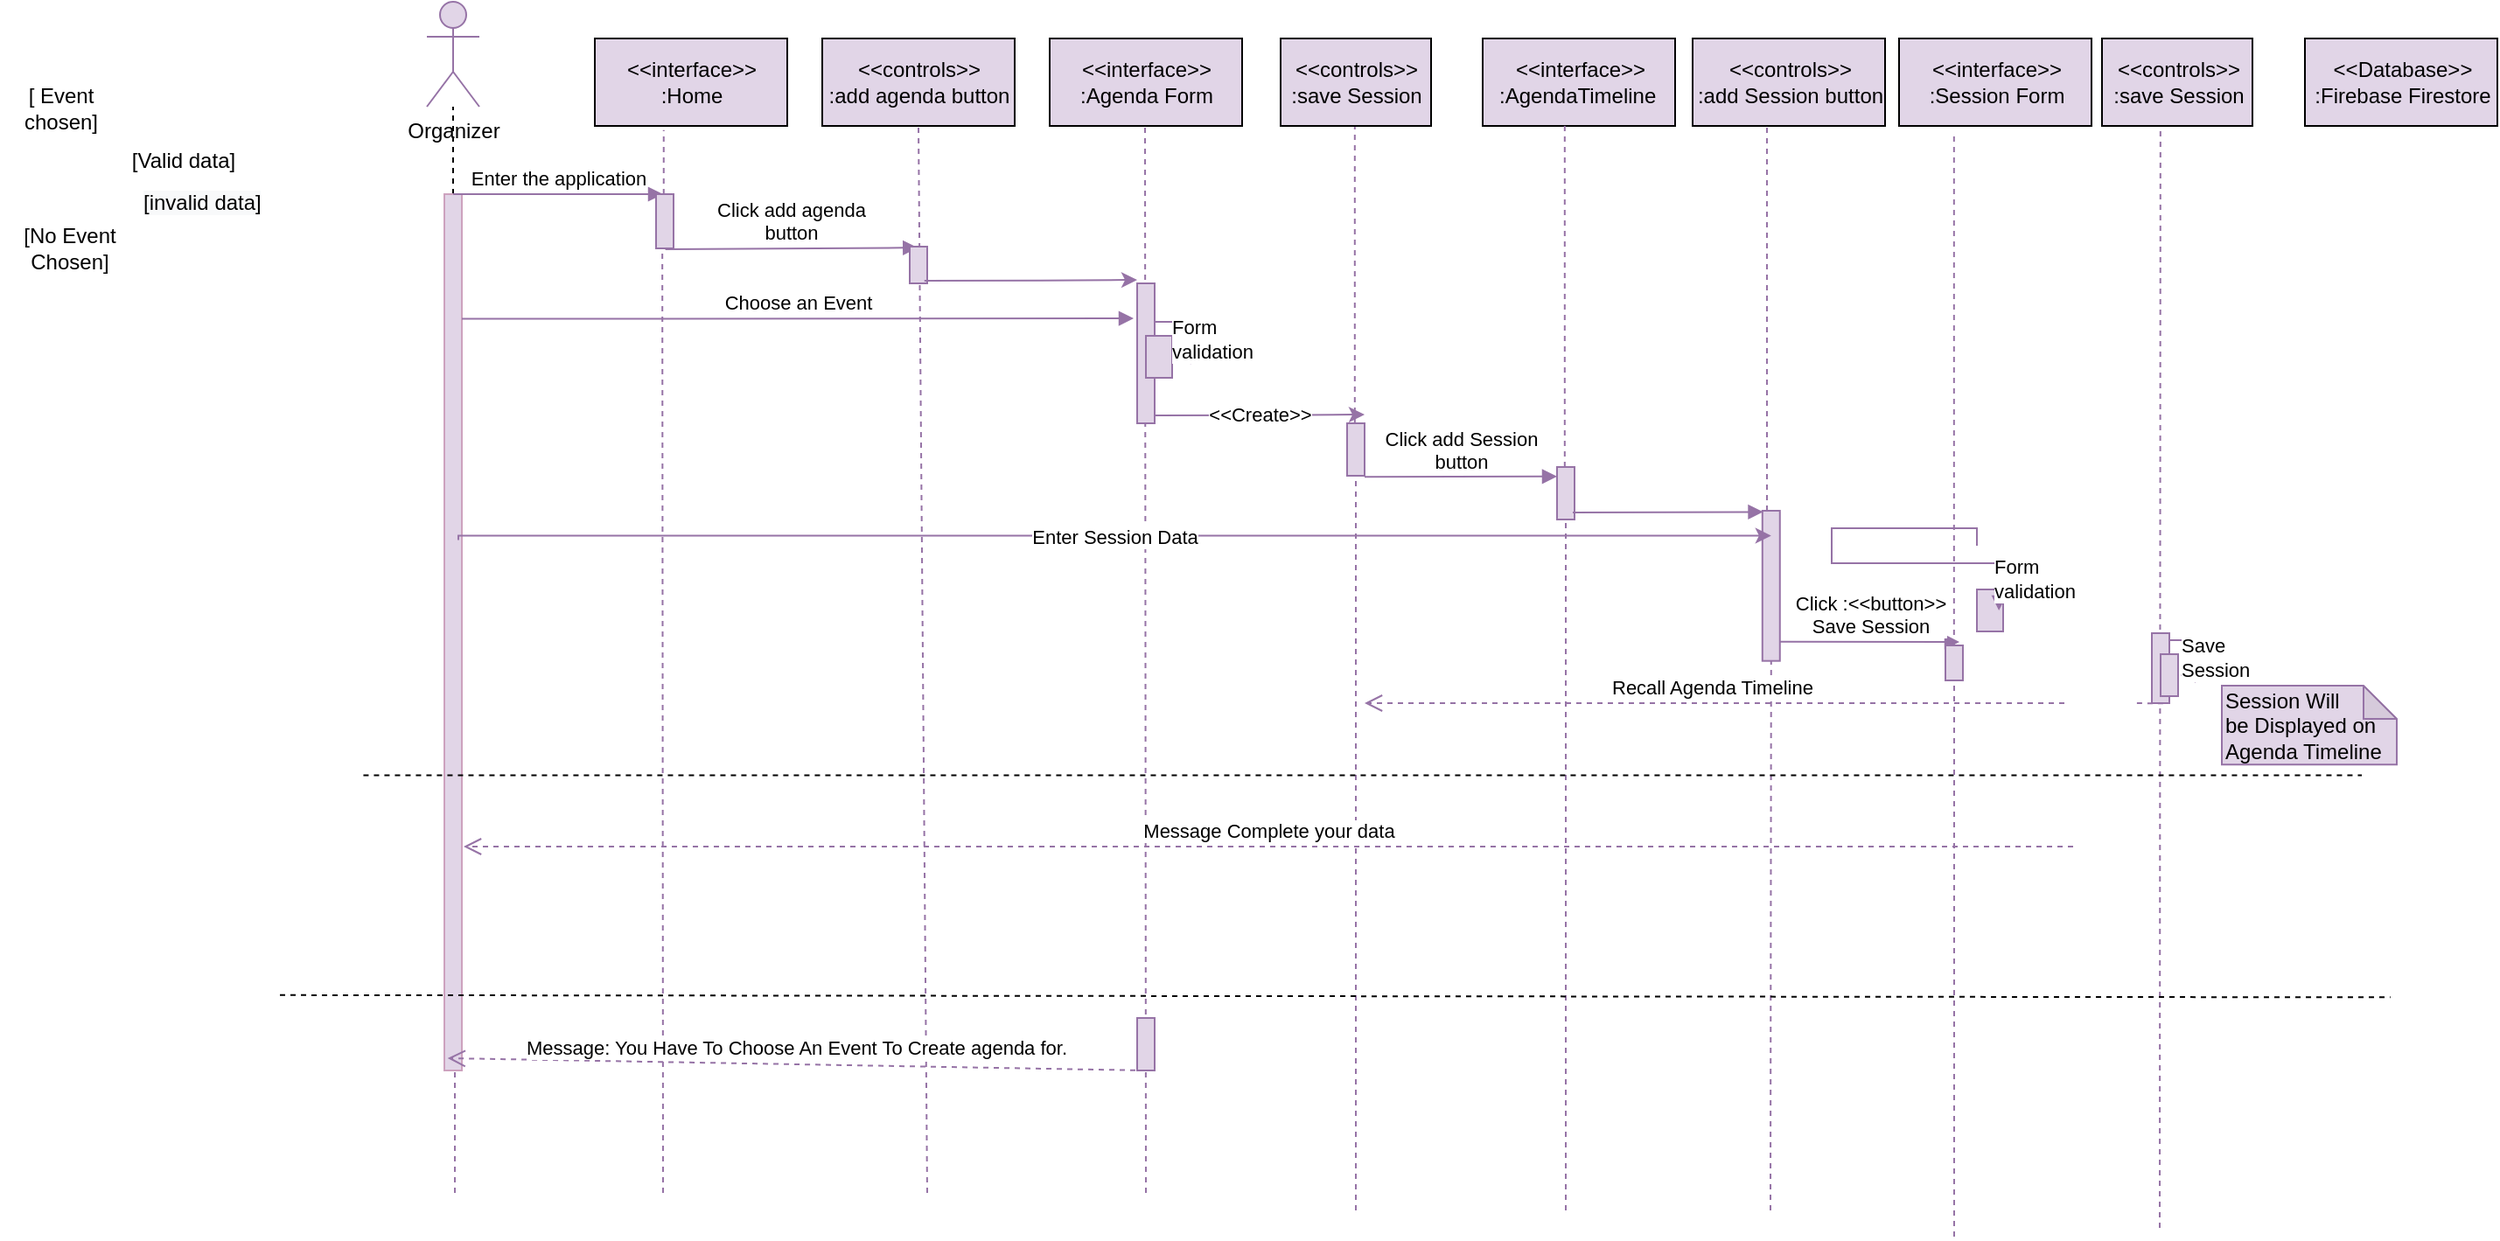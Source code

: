 <mxfile version="13.9.9" type="device" pages="3"><diagram id="fIl-kZw7CDAowUsV4ILI" name="Page-1"><mxGraphModel dx="1947" dy="746" grid="1" gridSize="10" guides="1" tooltips="1" connect="1" arrows="1" fold="1" page="1" pageScale="1" pageWidth="850" pageHeight="1100" math="0" shadow="0"><root><mxCell id="0"/><mxCell id="1" parent="0"/><mxCell id="iIJR8PUkI8zmzwTaTOz8-53" value="[ Event chosen]" style="text;html=1;strokeColor=none;fillColor=none;align=center;verticalAlign=middle;whiteSpace=wrap;rounded=0;" parent="1" vertex="1"><mxGeometry x="-180" y="70" width="70" height="20" as="geometry"/></mxCell><mxCell id="iIJR8PUkI8zmzwTaTOz8-55" value="[No Event Chosen]" style="text;html=1;strokeColor=none;fillColor=none;align=center;verticalAlign=middle;whiteSpace=wrap;rounded=0;" parent="1" vertex="1"><mxGeometry x="-180" y="150" width="80" height="20" as="geometry"/></mxCell><mxCell id="IAzbPzDjzKPY6IzWPlIw-1" value="Organizer" style="shape=umlActor;verticalLabelPosition=bottom;verticalAlign=top;html=1;fillColor=#e1d5e7;strokeColor=#9673a6;" parent="1" vertex="1"><mxGeometry x="64" y="19" width="30" height="60" as="geometry"/></mxCell><mxCell id="IAzbPzDjzKPY6IzWPlIw-2" value="&amp;lt;&amp;lt;interface&amp;gt;&amp;gt;&lt;br&gt;:Home" style="html=1;fillColor=#e1d5e7;" parent="1" vertex="1"><mxGeometry x="160" y="40" width="110" height="50" as="geometry"/></mxCell><mxCell id="IAzbPzDjzKPY6IzWPlIw-3" value="&amp;lt;&amp;lt;controls&amp;gt;&amp;gt;&lt;br&gt;:add agenda button" style="html=1;fillColor=#e1d5e7;" parent="1" vertex="1"><mxGeometry x="290" y="40" width="110" height="50" as="geometry"/></mxCell><mxCell id="IAzbPzDjzKPY6IzWPlIw-4" value="&amp;lt;&amp;lt;interface&amp;gt;&amp;gt;&lt;br&gt;:Agenda Form" style="html=1;fillColor=#e1d5e7;" parent="1" vertex="1"><mxGeometry x="420" y="40" width="110" height="50" as="geometry"/></mxCell><mxCell id="IAzbPzDjzKPY6IzWPlIw-13" value="" style="endArrow=none;dashed=1;html=1;" parent="1" source="IAzbPzDjzKPY6IzWPlIw-20" target="IAzbPzDjzKPY6IzWPlIw-1" edge="1"><mxGeometry x="-50" width="50" height="50" as="geometry"><mxPoint x="80" y="550" as="sourcePoint"/><mxPoint x="470" y="280" as="targetPoint"/></mxGeometry></mxCell><mxCell id="IAzbPzDjzKPY6IzWPlIw-14" value="" style="endArrow=none;dashed=1;html=1;entryX=0.358;entryY=1.047;entryDx=0;entryDy=0;entryPerimeter=0;fillColor=#e1d5e7;strokeColor=#9673a6;" parent="1" source="IAzbPzDjzKPY6IzWPlIw-26" target="IAzbPzDjzKPY6IzWPlIw-2" edge="1"><mxGeometry x="-50" width="50" height="50" as="geometry"><mxPoint x="199" y="560" as="sourcePoint"/><mxPoint x="270" y="300" as="targetPoint"/></mxGeometry></mxCell><mxCell id="IAzbPzDjzKPY6IzWPlIw-15" value="" style="endArrow=none;dashed=1;html=1;entryX=0.5;entryY=1;entryDx=0;entryDy=0;fillColor=#e1d5e7;strokeColor=#9673a6;" parent="1" target="IAzbPzDjzKPY6IzWPlIw-3" edge="1"><mxGeometry x="-50" width="50" height="50" as="geometry"><mxPoint x="350" y="700" as="sourcePoint"/><mxPoint x="350" y="340" as="targetPoint"/></mxGeometry></mxCell><mxCell id="IAzbPzDjzKPY6IzWPlIw-16" value="" style="endArrow=none;dashed=1;html=1;entryX=0.5;entryY=1;entryDx=0;entryDy=0;fillColor=#e1d5e7;strokeColor=#9673a6;" parent="1" edge="1"><mxGeometry x="-50" width="50" height="50" as="geometry"><mxPoint x="475" y="700" as="sourcePoint"/><mxPoint x="474.5" y="90" as="targetPoint"/></mxGeometry></mxCell><mxCell id="IAzbPzDjzKPY6IzWPlIw-18" value="" style="endArrow=none;dashed=1;html=1;entryX=0.5;entryY=1;entryDx=0;entryDy=0;fillColor=#e1d5e7;strokeColor=#9673a6;" parent="1" edge="1"><mxGeometry x="-50" width="50" height="50" as="geometry"><mxPoint x="1054.5" y="720" as="sourcePoint"/><mxPoint x="1054.92" y="90" as="targetPoint"/></mxGeometry></mxCell><mxCell id="IAzbPzDjzKPY6IzWPlIw-20" value="" style="html=1;points=[];perimeter=orthogonalPerimeter;fillColor=#e1d5e7;strokeColor=#CDA2BE;" parent="1" vertex="1"><mxGeometry x="74" y="129" width="10" height="501" as="geometry"/></mxCell><mxCell id="IAzbPzDjzKPY6IzWPlIw-22" value="" style="endArrow=none;dashed=1;html=1;fillColor=#e1d5e7;strokeColor=#9673a6;" parent="1" target="IAzbPzDjzKPY6IzWPlIw-20" edge="1"><mxGeometry x="-50" width="50" height="50" as="geometry"><mxPoint x="80" y="700" as="sourcePoint"/><mxPoint x="79.06" y="79" as="targetPoint"/></mxGeometry></mxCell><mxCell id="IAzbPzDjzKPY6IzWPlIw-23" value="Enter the application" style="html=1;verticalAlign=bottom;endArrow=block;fillColor=#e1d5e7;strokeColor=#9673a6;" parent="1" edge="1"><mxGeometry x="-50" width="80" as="geometry"><mxPoint x="79" y="129" as="sourcePoint"/><mxPoint x="199" y="129" as="targetPoint"/></mxGeometry></mxCell><mxCell id="IAzbPzDjzKPY6IzWPlIw-26" value="" style="html=1;points=[];perimeter=orthogonalPerimeter;fillColor=#e1d5e7;strokeColor=#9673a6;" parent="1" vertex="1"><mxGeometry x="195" y="129" width="10" height="31" as="geometry"/></mxCell><mxCell id="IAzbPzDjzKPY6IzWPlIw-27" value="" style="endArrow=none;dashed=1;html=1;entryX=0.358;entryY=1.047;entryDx=0;entryDy=0;entryPerimeter=0;fillColor=#e1d5e7;strokeColor=#9673a6;" parent="1" target="IAzbPzDjzKPY6IzWPlIw-26" edge="1"><mxGeometry x="-50" width="50" height="50" as="geometry"><mxPoint x="199" y="700" as="sourcePoint"/><mxPoint x="199.38" y="92.35" as="targetPoint"/></mxGeometry></mxCell><mxCell id="IAzbPzDjzKPY6IzWPlIw-28" value="Click add agenda&lt;br&gt;button" style="html=1;verticalAlign=bottom;endArrow=block;exitX=0.531;exitY=1.016;exitDx=0;exitDy=0;exitPerimeter=0;entryX=0.463;entryY=0.03;entryDx=0;entryDy=0;entryPerimeter=0;fillColor=#e1d5e7;strokeColor=#9673a6;" parent="1" source="IAzbPzDjzKPY6IzWPlIw-26" target="IAzbPzDjzKPY6IzWPlIw-29" edge="1"><mxGeometry x="-50" width="80" as="geometry"><mxPoint x="200" y="150" as="sourcePoint"/><mxPoint x="344" y="150" as="targetPoint"/></mxGeometry></mxCell><mxCell id="IAzbPzDjzKPY6IzWPlIw-29" value="" style="html=1;points=[];perimeter=orthogonalPerimeter;fillColor=#e1d5e7;strokeColor=#9673a6;" parent="1" vertex="1"><mxGeometry x="340" y="159" width="10" height="21" as="geometry"/></mxCell><mxCell id="IAzbPzDjzKPY6IzWPlIw-31" value="Choose an Event" style="html=1;verticalAlign=bottom;endArrow=block;exitX=0.967;exitY=0.069;exitDx=0;exitDy=0;exitPerimeter=0;fillColor=#e1d5e7;strokeColor=#9673a6;" parent="1" edge="1"><mxGeometry x="-50" width="80" as="geometry"><mxPoint x="84.0" y="200.3" as="sourcePoint"/><mxPoint x="468" y="200" as="targetPoint"/></mxGeometry></mxCell><mxCell id="IAzbPzDjzKPY6IzWPlIw-32" value="" style="html=1;points=[];perimeter=orthogonalPerimeter;fillColor=#e1d5e7;strokeColor=#9673a6;" parent="1" vertex="1"><mxGeometry x="470" y="180" width="10" height="80" as="geometry"/></mxCell><mxCell id="IAzbPzDjzKPY6IzWPlIw-33" value="" style="html=1;points=[];perimeter=orthogonalPerimeter;fillColor=#e1d5e7;strokeColor=#9673a6;" parent="1" vertex="1"><mxGeometry x="475" y="210" width="15" height="24" as="geometry"/></mxCell><mxCell id="IAzbPzDjzKPY6IzWPlIw-34" value="Form&lt;br&gt;validation&amp;nbsp;" style="edgeStyle=orthogonalEdgeStyle;html=1;align=left;spacingLeft=2;endArrow=block;rounded=0;entryX=1.14;entryY=0.5;entryDx=0;entryDy=0;entryPerimeter=0;fillColor=#e1d5e7;strokeColor=#9673a6;" parent="1" target="IAzbPzDjzKPY6IzWPlIw-33" edge="1"><mxGeometry x="-50" as="geometry"><mxPoint x="480" y="202" as="sourcePoint"/><Array as="points"><mxPoint x="510" y="202"/><mxPoint x="510" y="222"/></Array><mxPoint x="570" y="254" as="targetPoint"/></mxGeometry></mxCell><mxCell id="IAzbPzDjzKPY6IzWPlIw-45" value="&amp;lt;&amp;lt;Database&amp;gt;&amp;gt;&lt;br&gt;:Firebase Firestore" style="html=1;fillColor=#e1d5e7;" parent="1" vertex="1"><mxGeometry x="1137.5" y="40" width="110" height="50" as="geometry"/></mxCell><mxCell id="iIJR8PUkI8zmzwTaTOz8-1" style="edgeStyle=orthogonalEdgeStyle;rounded=0;orthogonalLoop=1;jettySize=auto;html=1;exitX=0.839;exitY=0.926;exitDx=0;exitDy=0;exitPerimeter=0;fillColor=#e1d5e7;strokeColor=#9673a6;" parent="1" source="IAzbPzDjzKPY6IzWPlIw-29" edge="1"><mxGeometry x="-50" as="geometry"><mxPoint x="470" y="178" as="targetPoint"/><Array as="points"><mxPoint x="415" y="178"/><mxPoint x="510" y="178"/></Array></mxGeometry></mxCell><mxCell id="iIJR8PUkI8zmzwTaTOz8-2" value="&amp;lt;&amp;lt;interface&amp;gt;&amp;gt;&lt;br&gt;:Session Form" style="html=1;fillColor=#e1d5e7;" parent="1" vertex="1"><mxGeometry x="905.5" y="40" width="110" height="50" as="geometry"/></mxCell><mxCell id="iIJR8PUkI8zmzwTaTOz8-3" value="&amp;lt;&amp;lt;interface&amp;gt;&amp;gt;&lt;br&gt;:AgendaTimeline&amp;nbsp;" style="html=1;fillColor=#e1d5e7;" parent="1" vertex="1"><mxGeometry x="667.5" y="40" width="110" height="50" as="geometry"/></mxCell><mxCell id="iIJR8PUkI8zmzwTaTOz8-4" value="&amp;lt;&amp;lt;controls&amp;gt;&amp;gt;&lt;br&gt;:add Session button" style="html=1;fillColor=#e1d5e7;" parent="1" vertex="1"><mxGeometry x="787.5" y="40" width="110" height="50" as="geometry"/></mxCell><mxCell id="iIJR8PUkI8zmzwTaTOz8-6" value="" style="endArrow=none;dashed=1;html=1;entryX=0.5;entryY=1;entryDx=0;entryDy=0;fillColor=#e1d5e7;strokeColor=#9673a6;" parent="1" source="iIJR8PUkI8zmzwTaTOz8-7" edge="1"><mxGeometry x="-50" width="50" height="50" as="geometry"><mxPoint x="594.41" y="560" as="sourcePoint"/><mxPoint x="594.41" y="90" as="targetPoint"/></mxGeometry></mxCell><mxCell id="iIJR8PUkI8zmzwTaTOz8-7" value="" style="html=1;points=[];perimeter=orthogonalPerimeter;fillColor=#e1d5e7;strokeColor=#9673a6;" parent="1" vertex="1"><mxGeometry x="590" y="260" width="10" height="30" as="geometry"/></mxCell><mxCell id="iIJR8PUkI8zmzwTaTOz8-8" value="" style="endArrow=none;dashed=1;html=1;entryX=0.5;entryY=1;entryDx=0;entryDy=0;fillColor=#e1d5e7;strokeColor=#9673a6;" parent="1" target="iIJR8PUkI8zmzwTaTOz8-7" edge="1"><mxGeometry x="-50" width="50" height="50" as="geometry"><mxPoint x="595" y="710" as="sourcePoint"/><mxPoint x="594.41" y="90.0" as="targetPoint"/></mxGeometry></mxCell><mxCell id="iIJR8PUkI8zmzwTaTOz8-5" value="&amp;lt;&amp;lt;Create&amp;gt;&amp;gt;" style="edgeStyle=orthogonalEdgeStyle;rounded=0;orthogonalLoop=1;jettySize=auto;html=1;exitX=0.839;exitY=0.926;exitDx=0;exitDy=0;exitPerimeter=0;fillColor=#e1d5e7;strokeColor=#9673a6;" parent="1" edge="1"><mxGeometry x="-50" as="geometry"><mxPoint x="600" y="255" as="targetPoint"/><mxPoint x="480.0" y="255.446" as="sourcePoint"/><Array as="points"><mxPoint x="546.61" y="255"/><mxPoint x="641.61" y="255"/></Array></mxGeometry></mxCell><mxCell id="iIJR8PUkI8zmzwTaTOz8-9" value="" style="endArrow=none;dashed=1;html=1;entryX=0.5;entryY=1;entryDx=0;entryDy=0;fillColor=#e1d5e7;strokeColor=#9673a6;" parent="1" source="iIJR8PUkI8zmzwTaTOz8-11" edge="1"><mxGeometry x="-50" width="50" height="50" as="geometry"><mxPoint x="714.41" y="560" as="sourcePoint"/><mxPoint x="714.41" y="90" as="targetPoint"/></mxGeometry></mxCell><mxCell id="iIJR8PUkI8zmzwTaTOz8-10" value="Click add Session&lt;br&gt;button" style="html=1;verticalAlign=bottom;endArrow=block;fillColor=#e1d5e7;strokeColor=#9673a6;" parent="1" edge="1"><mxGeometry x="-50" width="80" as="geometry"><mxPoint x="600" y="290.58" as="sourcePoint"/><mxPoint x="710" y="290.42" as="targetPoint"/><mxPoint as="offset"/></mxGeometry></mxCell><mxCell id="iIJR8PUkI8zmzwTaTOz8-11" value="" style="html=1;points=[];perimeter=orthogonalPerimeter;fillColor=#e1d5e7;strokeColor=#9673a6;" parent="1" vertex="1"><mxGeometry x="710" y="285" width="10" height="30" as="geometry"/></mxCell><mxCell id="iIJR8PUkI8zmzwTaTOz8-12" value="" style="endArrow=none;dashed=1;html=1;entryX=0.5;entryY=1;entryDx=0;entryDy=0;fillColor=#e1d5e7;strokeColor=#9673a6;" parent="1" target="iIJR8PUkI8zmzwTaTOz8-11" edge="1"><mxGeometry x="-50" width="50" height="50" as="geometry"><mxPoint x="715" y="710" as="sourcePoint"/><mxPoint x="714.41" y="90" as="targetPoint"/></mxGeometry></mxCell><mxCell id="iIJR8PUkI8zmzwTaTOz8-13" value="" style="endArrow=none;dashed=1;html=1;entryX=0.5;entryY=1;entryDx=0;entryDy=0;fillColor=#e1d5e7;strokeColor=#9673a6;" parent="1" source="iIJR8PUkI8zmzwTaTOz8-15" edge="1"><mxGeometry x="-50" width="50" height="50" as="geometry"><mxPoint x="830" y="560" as="sourcePoint"/><mxPoint x="830" y="90" as="targetPoint"/></mxGeometry></mxCell><mxCell id="iIJR8PUkI8zmzwTaTOz8-15" value="" style="html=1;points=[];perimeter=orthogonalPerimeter;fillColor=#e1d5e7;strokeColor=#9673a6;" parent="1" vertex="1"><mxGeometry x="827.39" y="310" width="10" height="85.84" as="geometry"/></mxCell><mxCell id="iIJR8PUkI8zmzwTaTOz8-17" value="" style="endArrow=none;dashed=1;html=1;entryX=0.5;entryY=1;entryDx=0;entryDy=0;fillColor=#e1d5e7;strokeColor=#9673a6;" parent="1" target="iIJR8PUkI8zmzwTaTOz8-15" edge="1"><mxGeometry x="-50" width="50" height="50" as="geometry"><mxPoint x="832" y="710" as="sourcePoint"/><mxPoint x="830" y="90" as="targetPoint"/></mxGeometry></mxCell><mxCell id="iIJR8PUkI8zmzwTaTOz8-20" value="" style="html=1;points=[];perimeter=orthogonalPerimeter;fillColor=#e1d5e7;strokeColor=#9673a6;" parent="1" vertex="1"><mxGeometry x="950" y="355.0" width="15" height="24" as="geometry"/></mxCell><mxCell id="iIJR8PUkI8zmzwTaTOz8-21" value="Form&lt;br&gt;validation&amp;nbsp;" style="edgeStyle=orthogonalEdgeStyle;html=1;align=left;spacingLeft=2;endArrow=block;rounded=0;entryX=0.839;entryY=0.502;entryDx=0;entryDy=0;entryPerimeter=0;fillColor=#e1d5e7;strokeColor=#9673a6;" parent="1" target="iIJR8PUkI8zmzwTaTOz8-20" edge="1"><mxGeometry x="-50" as="geometry"><mxPoint x="950" y="330" as="sourcePoint"/><Array as="points"><mxPoint x="867" y="320"/><mxPoint x="867" y="340"/></Array><mxPoint x="927.39" y="371.84" as="targetPoint"/></mxGeometry></mxCell><mxCell id="iIJR8PUkI8zmzwTaTOz8-25" value="Click :&amp;lt;&amp;lt;button&amp;gt;&amp;gt;&lt;br&gt;Save Session" style="html=1;verticalAlign=bottom;endArrow=block;fillColor=#e1d5e7;strokeColor=#9673a6;" parent="1" edge="1"><mxGeometry x="-50" width="80" as="geometry"><mxPoint x="837.39" y="384.91" as="sourcePoint"/><mxPoint x="940" y="385" as="targetPoint"/><mxPoint as="offset"/></mxGeometry></mxCell><mxCell id="iIJR8PUkI8zmzwTaTOz8-26" value="" style="html=1;points=[];perimeter=orthogonalPerimeter;fillColor=#e1d5e7;strokeColor=#9673a6;" parent="1" vertex="1"><mxGeometry x="1050" y="380" width="10" height="40" as="geometry"/></mxCell><mxCell id="iIJR8PUkI8zmzwTaTOz8-27" value="" style="html=1;points=[];perimeter=orthogonalPerimeter;fillColor=#e1d5e7;strokeColor=#9673a6;" parent="1" vertex="1"><mxGeometry x="1055" y="392.01" width="10" height="24" as="geometry"/></mxCell><mxCell id="iIJR8PUkI8zmzwTaTOz8-28" value="Save&lt;br&gt;Session" style="edgeStyle=orthogonalEdgeStyle;html=1;align=left;spacingLeft=2;endArrow=block;rounded=0;entryX=1.14;entryY=0.5;entryDx=0;entryDy=0;entryPerimeter=0;fillColor=#e1d5e7;strokeColor=#9673a6;" parent="1" target="iIJR8PUkI8zmzwTaTOz8-27" edge="1"><mxGeometry x="-50" as="geometry"><mxPoint x="1060" y="384.01" as="sourcePoint"/><Array as="points"><mxPoint x="1090" y="384.01"/><mxPoint x="1090" y="404.01"/></Array><mxPoint x="1150" y="436.01" as="targetPoint"/></mxGeometry></mxCell><mxCell id="iIJR8PUkI8zmzwTaTOz8-29" value="Recall Agenda Timeline&amp;nbsp;" style="html=1;verticalAlign=bottom;endArrow=open;dashed=1;endSize=8;fillColor=#e1d5e7;strokeColor=#9673a6;" parent="1" edge="1"><mxGeometry x="-50" as="geometry"><mxPoint x="1000" y="420" as="sourcePoint"/><mxPoint x="600" y="420" as="targetPoint"/></mxGeometry></mxCell><mxCell id="iIJR8PUkI8zmzwTaTOz8-30" value="Session Will &lt;br&gt;be Displayed on&amp;nbsp;&lt;br&gt;Agenda Timeline" style="shape=note;whiteSpace=wrap;html=1;backgroundOutline=1;darkOpacity=0.05;fillColor=#e1d5e7;rounded=1;align=left;strokeColor=#9673a6;size=19;" parent="1" vertex="1"><mxGeometry x="1090" y="410" width="100" height="45.16" as="geometry"/></mxCell><mxCell id="iIJR8PUkI8zmzwTaTOz8-31" value="" style="endArrow=none;dashed=1;html=1;exitX=0.145;exitY=1.173;exitDx=0;exitDy=0;exitPerimeter=0;fillColor=#e1d5e7;strokeColor=#9673a6;" parent="1" source="iIJR8PUkI8zmzwTaTOz8-27" edge="1"><mxGeometry x="-50" width="50" height="50" as="geometry"><mxPoint x="910.94" y="571" as="sourcePoint"/><mxPoint x="1040" y="420" as="targetPoint"/></mxGeometry></mxCell><mxCell id="iIJR8PUkI8zmzwTaTOz8-35" value="Message Complete your data" style="html=1;verticalAlign=bottom;endArrow=open;dashed=1;endSize=8;fillColor=#e1d5e7;strokeColor=#9673a6;" parent="1" edge="1"><mxGeometry x="-50" as="geometry"><mxPoint x="1005" y="502" as="sourcePoint"/><mxPoint x="85" y="502" as="targetPoint"/></mxGeometry></mxCell><mxCell id="iIJR8PUkI8zmzwTaTOz8-36" value="" style="endArrow=none;dashed=1;html=1;exitX=-0.002;exitY=0.607;exitDx=0;exitDy=0;exitPerimeter=0;entryX=1;entryY=0.607;entryDx=0;entryDy=0;entryPerimeter=0;" parent="1" edge="1"><mxGeometry x="-50" width="50" height="50" as="geometry"><mxPoint x="27.72" y="461.225" as="sourcePoint"/><mxPoint x="1170.0" y="461.225" as="targetPoint"/></mxGeometry></mxCell><mxCell id="iIJR8PUkI8zmzwTaTOz8-38" value="[Valid data]" style="text;html=1;fillColor=none;align=center;verticalAlign=middle;whiteSpace=wrap;rounded=0;" parent="1" vertex="1"><mxGeometry x="-110" y="100" width="70" height="20" as="geometry"/></mxCell><mxCell id="iIJR8PUkI8zmzwTaTOz8-39" value="&lt;span style=&quot;color: rgb(0 , 0 , 0) ; font-family: &amp;#34;helvetica&amp;#34; ; font-size: 12px ; font-style: normal ; font-weight: 400 ; letter-spacing: normal ; text-align: center ; text-indent: 0px ; text-transform: none ; word-spacing: 0px ; background-color: rgb(248 , 249 , 250) ; display: inline ; float: none&quot;&gt;[invalid data]&lt;/span&gt;" style="text;whiteSpace=wrap;html=1;" parent="1" vertex="1"><mxGeometry x="-100" y="120" width="80" height="30" as="geometry"/></mxCell><mxCell id="iIJR8PUkI8zmzwTaTOz8-48" value="" style="html=1;verticalAlign=bottom;endArrow=block;strokeColor=#9673a6;entryX=0.038;entryY=0.008;entryDx=0;entryDy=0;entryPerimeter=0;fillColor=#e1d5e7;" parent="1" target="iIJR8PUkI8zmzwTaTOz8-15" edge="1"><mxGeometry x="-50" width="80" as="geometry"><mxPoint x="719" y="311" as="sourcePoint"/><mxPoint x="930" y="480" as="targetPoint"/></mxGeometry></mxCell><mxCell id="iIJR8PUkI8zmzwTaTOz8-14" value="Enter Session Data" style="edgeStyle=orthogonalEdgeStyle;rounded=0;orthogonalLoop=1;jettySize=auto;html=1;exitX=0.721;exitY=0.619;exitDx=0;exitDy=0;exitPerimeter=0;fillColor=#e1d5e7;strokeColor=#9673a6;" parent="1" edge="1"><mxGeometry x="-50" as="geometry"><mxPoint x="832.39" y="324.27" as="targetPoint"/><mxPoint x="81.99" y="326.729" as="sourcePoint"/><Array as="points"><mxPoint x="81.78" y="324.27"/></Array></mxGeometry></mxCell><mxCell id="iIJR8PUkI8zmzwTaTOz8-52" value="" style="endArrow=none;dashed=1;html=1;strokeColor=#000000;exitX=0;exitY=0.826;exitDx=0;exitDy=0;exitPerimeter=0;entryX=0.997;entryY=0.829;entryDx=0;entryDy=0;entryPerimeter=0;" parent="1" edge="1"><mxGeometry x="-50" width="50" height="50" as="geometry"><mxPoint x="-20" y="586.92" as="sourcePoint"/><mxPoint x="1186.37" y="588.18" as="targetPoint"/></mxGeometry></mxCell><mxCell id="iIJR8PUkI8zmzwTaTOz8-56" value="" style="html=1;points=[];perimeter=orthogonalPerimeter;fillColor=#e1d5e7;strokeColor=#9673a6;" parent="1" vertex="1"><mxGeometry x="470" y="600" width="10" height="30" as="geometry"/></mxCell><mxCell id="iIJR8PUkI8zmzwTaTOz8-57" value="Message: You Have To Choose An Event To Create agenda for." style="html=1;verticalAlign=bottom;endArrow=open;dashed=1;endSize=8;strokeColor=#9673a6;entryX=0.186;entryY=0.986;entryDx=0;entryDy=0;entryPerimeter=0;fillColor=#e1d5e7;" parent="1" target="IAzbPzDjzKPY6IzWPlIw-20" edge="1"><mxGeometry x="-50" as="geometry"><mxPoint x="475" y="630" as="sourcePoint"/><mxPoint x="395" y="630" as="targetPoint"/></mxGeometry></mxCell><mxCell id="5dlRQ6coY1QbncLY7IgR-1" value="&amp;lt;&amp;lt;controls&amp;gt;&amp;gt;&lt;br&gt;:save Session" style="html=1;fillColor=#e1d5e7;" vertex="1" parent="1"><mxGeometry x="1021.5" y="40" width="86" height="50" as="geometry"/></mxCell><mxCell id="5dlRQ6coY1QbncLY7IgR-2" value="" style="endArrow=none;dashed=1;html=1;entryX=0.5;entryY=1;entryDx=0;entryDy=0;fillColor=#e1d5e7;strokeColor=#9673a6;" edge="1" parent="1" source="5dlRQ6coY1QbncLY7IgR-3"><mxGeometry x="-50" width="50" height="50" as="geometry"><mxPoint x="936.5" y="725" as="sourcePoint"/><mxPoint x="936.92" y="95" as="targetPoint"/></mxGeometry></mxCell><mxCell id="5dlRQ6coY1QbncLY7IgR-3" value="" style="html=1;points=[];perimeter=orthogonalPerimeter;fillColor=#e1d5e7;strokeColor=#9673a6;" vertex="1" parent="1"><mxGeometry x="932" y="387" width="10" height="20" as="geometry"/></mxCell><mxCell id="5dlRQ6coY1QbncLY7IgR-6" value="" style="endArrow=none;dashed=1;html=1;entryX=0.5;entryY=1;entryDx=0;entryDy=0;fillColor=#e1d5e7;strokeColor=#9673a6;" edge="1" parent="1" target="5dlRQ6coY1QbncLY7IgR-3"><mxGeometry x="-50" width="50" height="50" as="geometry"><mxPoint x="937" y="725" as="sourcePoint"/><mxPoint x="886.92" y="95" as="targetPoint"/></mxGeometry></mxCell><mxCell id="5dlRQ6coY1QbncLY7IgR-11" value="&amp;lt;&amp;lt;controls&amp;gt;&amp;gt;&lt;br&gt;:save Session" style="html=1;fillColor=#e1d5e7;" vertex="1" parent="1"><mxGeometry x="552" y="40" width="86" height="50" as="geometry"/></mxCell></root></mxGraphModel></diagram><diagram id="hBFVAKnfi_i2nO5O-PKS" name="Page-2"><mxGraphModel dx="307" dy="209" grid="1" gridSize="10" guides="1" tooltips="1" connect="1" arrows="1" fold="1" page="1" pageScale="1" pageWidth="850" pageHeight="1100" math="0" shadow="0"><root><mxCell id="iU5GKXuUdsKu5dnFd86O-0"/><mxCell id="iU5GKXuUdsKu5dnFd86O-1" parent="iU5GKXuUdsKu5dnFd86O-0"/><mxCell id="sHYK-wVY87AS0rquaaBo-2" value="Organizer" style="shape=umlActor;verticalLabelPosition=bottom;verticalAlign=top;html=1;fillColor=#e1d5e7;strokeColor=#9673a6;" parent="iU5GKXuUdsKu5dnFd86O-1" vertex="1"><mxGeometry x="64" y="19" width="30" height="60" as="geometry"/></mxCell><mxCell id="sHYK-wVY87AS0rquaaBo-3" value="&amp;lt;&amp;lt;interface&amp;gt;&amp;gt;&lt;br&gt;:Home" style="html=1;fillColor=#e1d5e7;" parent="iU5GKXuUdsKu5dnFd86O-1" vertex="1"><mxGeometry x="160" y="40" width="110" height="50" as="geometry"/></mxCell><mxCell id="sHYK-wVY87AS0rquaaBo-4" value="&amp;lt;&amp;lt;controls&amp;gt;&amp;gt;&lt;br&gt;:add Event button" style="html=1;fillColor=#e1d5e7;" parent="iU5GKXuUdsKu5dnFd86O-1" vertex="1"><mxGeometry x="290" y="40" width="110" height="50" as="geometry"/></mxCell><mxCell id="sHYK-wVY87AS0rquaaBo-5" value="&amp;lt;&amp;lt;interface&amp;gt;&amp;gt;&lt;br&gt;:Event Form" style="html=1;fillColor=#e1d5e7;" parent="iU5GKXuUdsKu5dnFd86O-1" vertex="1"><mxGeometry x="420" y="40" width="110" height="50" as="geometry"/></mxCell><mxCell id="sHYK-wVY87AS0rquaaBo-6" value="" style="endArrow=none;dashed=1;html=1;" parent="iU5GKXuUdsKu5dnFd86O-1" source="sHYK-wVY87AS0rquaaBo-11" target="sHYK-wVY87AS0rquaaBo-2" edge="1"><mxGeometry x="-50" width="50" height="50" as="geometry"><mxPoint x="80" y="550" as="sourcePoint"/><mxPoint x="470" y="280" as="targetPoint"/></mxGeometry></mxCell><mxCell id="sHYK-wVY87AS0rquaaBo-7" value="" style="endArrow=none;dashed=1;html=1;entryX=0.358;entryY=1.047;entryDx=0;entryDy=0;entryPerimeter=0;" parent="iU5GKXuUdsKu5dnFd86O-1" source="sHYK-wVY87AS0rquaaBo-14" target="sHYK-wVY87AS0rquaaBo-3" edge="1"><mxGeometry x="-50" width="50" height="50" as="geometry"><mxPoint x="199" y="560" as="sourcePoint"/><mxPoint x="270" y="300" as="targetPoint"/></mxGeometry></mxCell><mxCell id="sHYK-wVY87AS0rquaaBo-8" value="" style="endArrow=none;dashed=1;html=1;entryX=0.5;entryY=1;entryDx=0;entryDy=0;fillColor=#e1d5e7;" parent="iU5GKXuUdsKu5dnFd86O-1" target="sHYK-wVY87AS0rquaaBo-4" edge="1"><mxGeometry x="-50" width="50" height="50" as="geometry"><mxPoint x="350" y="700" as="sourcePoint"/><mxPoint x="350" y="340" as="targetPoint"/></mxGeometry></mxCell><mxCell id="sHYK-wVY87AS0rquaaBo-9" value="" style="endArrow=none;dashed=1;html=1;entryX=0.5;entryY=1;entryDx=0;entryDy=0;fillColor=#e1d5e7;" parent="iU5GKXuUdsKu5dnFd86O-1" edge="1"><mxGeometry x="-50" width="50" height="50" as="geometry"><mxPoint x="475" y="700" as="sourcePoint"/><mxPoint x="474.5" y="90" as="targetPoint"/></mxGeometry></mxCell><mxCell id="sHYK-wVY87AS0rquaaBo-11" value="" style="html=1;points=[];perimeter=orthogonalPerimeter;fillColor=#e1d5e7;" parent="iU5GKXuUdsKu5dnFd86O-1" vertex="1"><mxGeometry x="74" y="129" width="10" height="501" as="geometry"/></mxCell><mxCell id="sHYK-wVY87AS0rquaaBo-12" value="" style="endArrow=none;dashed=1;html=1;" parent="iU5GKXuUdsKu5dnFd86O-1" target="sHYK-wVY87AS0rquaaBo-11" edge="1"><mxGeometry x="-50" width="50" height="50" as="geometry"><mxPoint x="80" y="700" as="sourcePoint"/><mxPoint x="79.06" y="79" as="targetPoint"/></mxGeometry></mxCell><mxCell id="sHYK-wVY87AS0rquaaBo-13" value="Enter the application" style="html=1;verticalAlign=bottom;endArrow=block;fillColor=#e1d5e7;" parent="iU5GKXuUdsKu5dnFd86O-1" edge="1"><mxGeometry x="-50" width="80" as="geometry"><mxPoint x="79" y="129" as="sourcePoint"/><mxPoint x="199" y="129" as="targetPoint"/></mxGeometry></mxCell><mxCell id="sHYK-wVY87AS0rquaaBo-14" value="" style="html=1;points=[];perimeter=orthogonalPerimeter;fillColor=#e1d5e7;" parent="iU5GKXuUdsKu5dnFd86O-1" vertex="1"><mxGeometry x="195" y="129" width="10" height="31" as="geometry"/></mxCell><mxCell id="sHYK-wVY87AS0rquaaBo-15" value="" style="endArrow=none;dashed=1;html=1;entryX=0.358;entryY=1.047;entryDx=0;entryDy=0;entryPerimeter=0;fillColor=#e1d5e7;" parent="iU5GKXuUdsKu5dnFd86O-1" target="sHYK-wVY87AS0rquaaBo-14" edge="1"><mxGeometry x="-50" width="50" height="50" as="geometry"><mxPoint x="199" y="700" as="sourcePoint"/><mxPoint x="199.38" y="92.35" as="targetPoint"/></mxGeometry></mxCell><mxCell id="sHYK-wVY87AS0rquaaBo-16" value="Click add Event" style="html=1;verticalAlign=bottom;endArrow=block;exitX=0.531;exitY=1.016;exitDx=0;exitDy=0;exitPerimeter=0;entryX=0.463;entryY=0.03;entryDx=0;entryDy=0;entryPerimeter=0;fillColor=#e1d5e7;" parent="iU5GKXuUdsKu5dnFd86O-1" source="sHYK-wVY87AS0rquaaBo-14" target="sHYK-wVY87AS0rquaaBo-17" edge="1"><mxGeometry x="-50" width="80" as="geometry"><mxPoint x="200" y="150" as="sourcePoint"/><mxPoint x="344" y="150" as="targetPoint"/></mxGeometry></mxCell><mxCell id="sHYK-wVY87AS0rquaaBo-17" value="" style="html=1;points=[];perimeter=orthogonalPerimeter;fillColor=#e1d5e7;" parent="iU5GKXuUdsKu5dnFd86O-1" vertex="1"><mxGeometry x="340" y="159" width="10" height="21" as="geometry"/></mxCell><mxCell id="sHYK-wVY87AS0rquaaBo-19" value="" style="html=1;points=[];perimeter=orthogonalPerimeter;fillColor=#e1d5e7;" parent="iU5GKXuUdsKu5dnFd86O-1" vertex="1"><mxGeometry x="470" y="180" width="10" height="120" as="geometry"/></mxCell><mxCell id="sHYK-wVY87AS0rquaaBo-22" value="&amp;lt;&amp;lt;Database&amp;gt;&amp;gt;&lt;br&gt;:Firebase Firestore" style="html=1;fillColor=#e1d5e7;" parent="iU5GKXuUdsKu5dnFd86O-1" vertex="1"><mxGeometry x="1180" y="40" width="110" height="50" as="geometry"/></mxCell><mxCell id="sHYK-wVY87AS0rquaaBo-24" value="&amp;lt;&amp;lt;Server&amp;gt;&amp;gt;&lt;br&gt;:Cloud Messaging" style="html=1;fillColor=#e1d5e7;" parent="iU5GKXuUdsKu5dnFd86O-1" vertex="1"><mxGeometry x="1360" y="40" width="182" height="50" as="geometry"/></mxCell><mxCell id="sHYK-wVY87AS0rquaaBo-25" value="&amp;lt;&amp;lt;Controls&amp;gt;&amp;gt;&lt;br&gt;:Notify Audiences&amp;nbsp;" style="html=1;fillColor=#e1d5e7;" parent="iU5GKXuUdsKu5dnFd86O-1" vertex="1"><mxGeometry x="540" y="40" width="110" height="50" as="geometry"/></mxCell><mxCell id="sHYK-wVY87AS0rquaaBo-26" value="&amp;lt;&amp;lt;controls&amp;gt;&amp;gt;&lt;br&gt;:Save Event button" style="html=1;fillColor=#e1d5e7;" parent="iU5GKXuUdsKu5dnFd86O-1" vertex="1"><mxGeometry x="660" y="40" width="110" height="50" as="geometry"/></mxCell><mxCell id="sHYK-wVY87AS0rquaaBo-27" value="" style="endArrow=none;dashed=1;html=1;entryX=0.5;entryY=1;entryDx=0;entryDy=0;fillColor=#e1d5e7;" parent="iU5GKXuUdsKu5dnFd86O-1" source="sHYK-wVY87AS0rquaaBo-28" edge="1"><mxGeometry x="-50" width="50" height="50" as="geometry"><mxPoint x="594.41" y="560" as="sourcePoint"/><mxPoint x="594.41" y="90" as="targetPoint"/></mxGeometry></mxCell><mxCell id="sHYK-wVY87AS0rquaaBo-28" value="" style="html=1;points=[];perimeter=orthogonalPerimeter;fillColor=#e1d5e7;" parent="iU5GKXuUdsKu5dnFd86O-1" vertex="1"><mxGeometry x="590" y="250" width="10" height="40" as="geometry"/></mxCell><mxCell id="sHYK-wVY87AS0rquaaBo-29" value="" style="endArrow=none;dashed=1;html=1;entryX=0.5;entryY=1;entryDx=0;entryDy=0;fillColor=#e1d5e7;" parent="iU5GKXuUdsKu5dnFd86O-1" target="sHYK-wVY87AS0rquaaBo-28" edge="1"><mxGeometry x="-50" width="50" height="50" as="geometry"><mxPoint x="595" y="710" as="sourcePoint"/><mxPoint x="594.41" y="90.0" as="targetPoint"/></mxGeometry></mxCell><mxCell id="sHYK-wVY87AS0rquaaBo-30" value="Notify Audience&lt;br&gt;Button Activation" style="edgeStyle=orthogonalEdgeStyle;rounded=0;orthogonalLoop=1;jettySize=auto;html=1;exitX=0.839;exitY=0.926;exitDx=0;exitDy=0;exitPerimeter=0;fillColor=#e1d5e7;" parent="iU5GKXuUdsKu5dnFd86O-1" edge="1"><mxGeometry x="-50" as="geometry"><mxPoint x="590" y="255" as="targetPoint"/><mxPoint x="480.0" y="255.446" as="sourcePoint"/><Array as="points"><mxPoint x="546.61" y="255"/><mxPoint x="641.61" y="255"/></Array></mxGeometry></mxCell><mxCell id="sHYK-wVY87AS0rquaaBo-18" value="Enter Event Data&amp;nbsp;" style="html=1;verticalAlign=bottom;endArrow=block;exitX=0.967;exitY=0.069;exitDx=0;exitDy=0;exitPerimeter=0;fillColor=#e1d5e7;" parent="iU5GKXuUdsKu5dnFd86O-1" edge="1"><mxGeometry x="-50" width="80" as="geometry"><mxPoint x="84.0" y="200.3" as="sourcePoint"/><mxPoint x="474" y="200" as="targetPoint"/></mxGeometry></mxCell></root></mxGraphModel></diagram><diagram id="hlICdjaL0h19Yw-NVkfd" name="Page-3"><mxGraphModel dx="1303" dy="895" grid="1" gridSize="10" guides="1" tooltips="1" connect="1" arrows="1" fold="1" page="1" pageScale="1" pageWidth="850" pageHeight="1100" math="0" shadow="0"><root><mxCell id="T1IAFfmgQrqlgL_0kOGC-0"/><mxCell id="T1IAFfmgQrqlgL_0kOGC-1" parent="T1IAFfmgQrqlgL_0kOGC-0"/></root></mxGraphModel></diagram></mxfile>